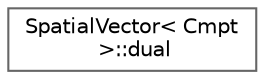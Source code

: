 digraph "Graphical Class Hierarchy"
{
 // LATEX_PDF_SIZE
  bgcolor="transparent";
  edge [fontname=Helvetica,fontsize=10,labelfontname=Helvetica,labelfontsize=10];
  node [fontname=Helvetica,fontsize=10,shape=box,height=0.2,width=0.4];
  rankdir="LR";
  Node0 [id="Node000000",label="SpatialVector\< Cmpt\l \>::dual",height=0.2,width=0.4,color="grey40", fillcolor="white", style="filled",URL="$classFoam_1_1SpatialVector_1_1dual.html",tooltip=" "];
}
